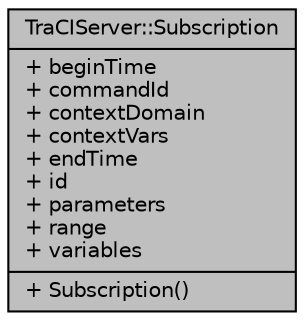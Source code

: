 digraph "TraCIServer::Subscription"
{
  edge [fontname="Helvetica",fontsize="10",labelfontname="Helvetica",labelfontsize="10"];
  node [fontname="Helvetica",fontsize="10",shape=record];
  Node1 [label="{TraCIServer::Subscription\n|+ beginTime\l+ commandId\l+ contextDomain\l+ contextVars\l+ endTime\l+ id\l+ parameters\l+ range\l+ variables\l|+ Subscription()\l}",height=0.2,width=0.4,color="black", fillcolor="grey75", style="filled", fontcolor="black"];
}
